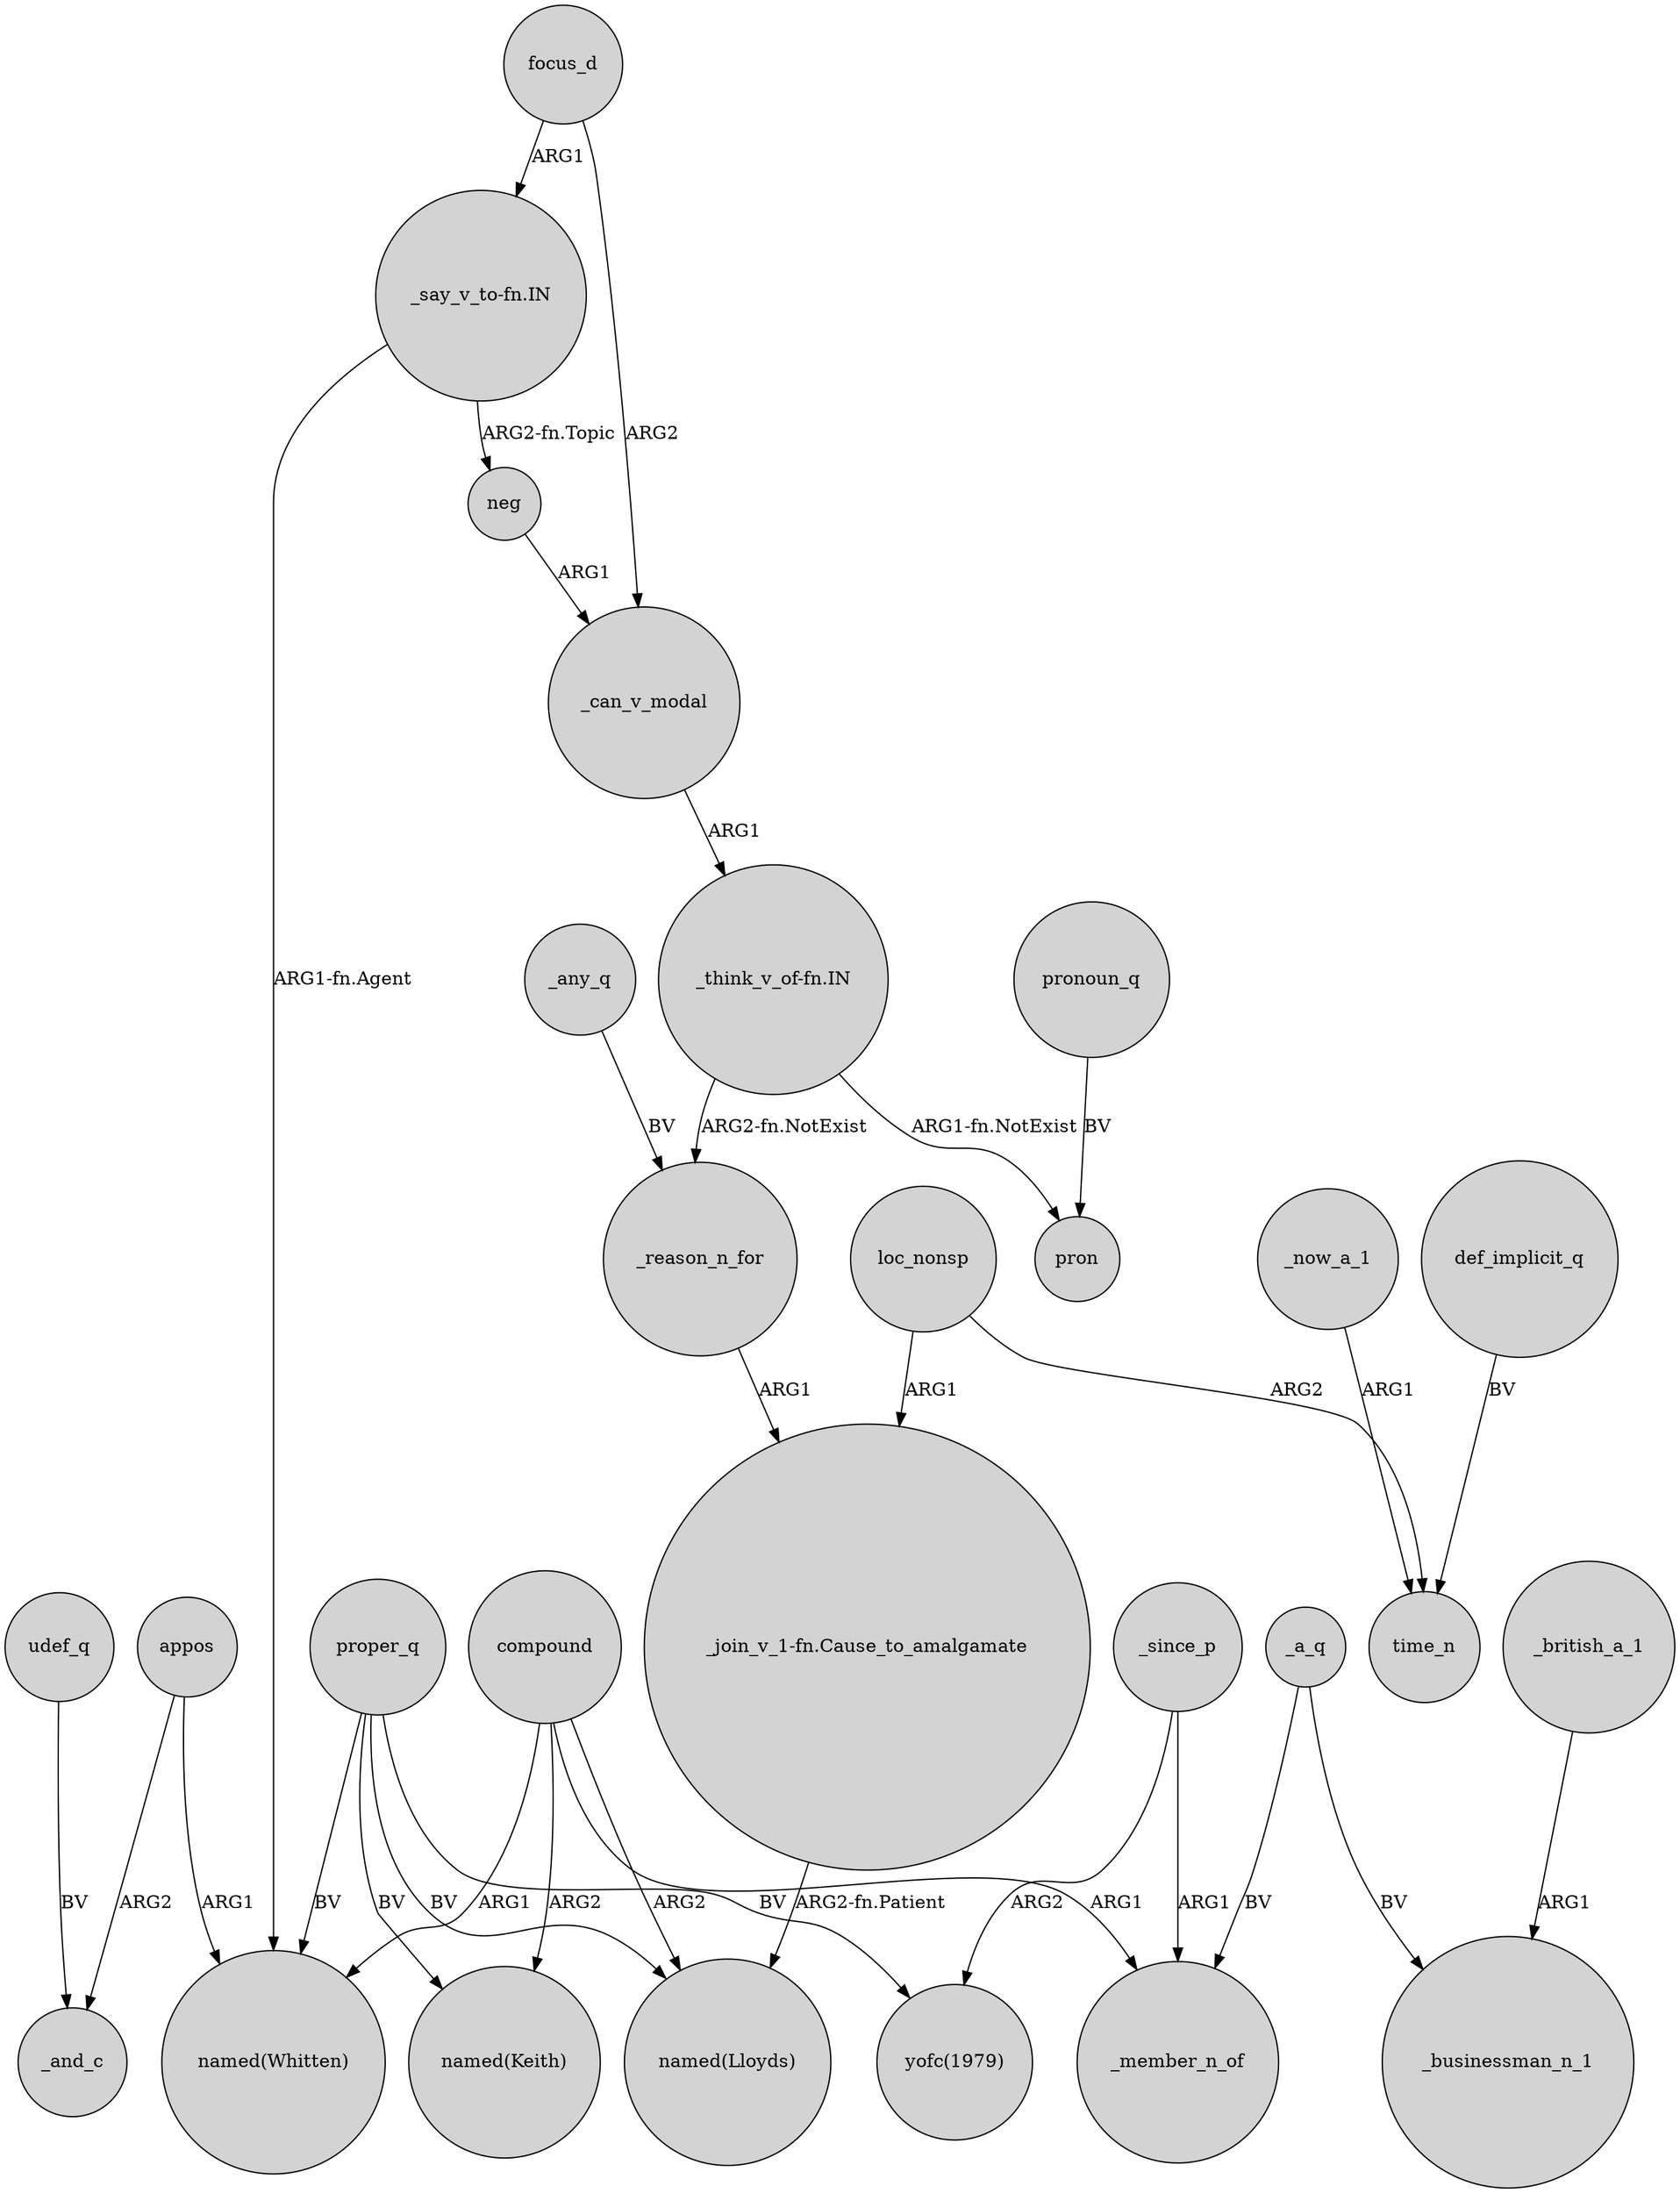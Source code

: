 digraph {
	node [shape=circle style=filled]
	appos -> "named(Whitten)" [label=ARG1]
	_since_p -> "yofc(1979)" [label=ARG2]
	_can_v_modal -> "_think_v_of-fn.IN" [label=ARG1]
	_reason_n_for -> "_join_v_1-fn.Cause_to_amalgamate" [label=ARG1]
	compound -> "named(Keith)" [label=ARG2]
	loc_nonsp -> "_join_v_1-fn.Cause_to_amalgamate" [label=ARG1]
	_british_a_1 -> _businessman_n_1 [label=ARG1]
	compound -> "named(Lloyds)" [label=ARG2]
	compound -> "named(Whitten)" [label=ARG1]
	focus_d -> "_say_v_to-fn.IN" [label=ARG1]
	loc_nonsp -> time_n [label=ARG2]
	"_think_v_of-fn.IN" -> pron [label="ARG1-fn.NotExist"]
	pronoun_q -> pron [label=BV]
	appos -> _and_c [label=ARG2]
	"_say_v_to-fn.IN" -> "named(Whitten)" [label="ARG1-fn.Agent"]
	"_think_v_of-fn.IN" -> _reason_n_for [label="ARG2-fn.NotExist"]
	_now_a_1 -> time_n [label=ARG1]
	proper_q -> "yofc(1979)" [label=BV]
	_any_q -> _reason_n_for [label=BV]
	_a_q -> _businessman_n_1 [label=BV]
	neg -> _can_v_modal [label=ARG1]
	proper_q -> "named(Keith)" [label=BV]
	"_say_v_to-fn.IN" -> neg [label="ARG2-fn.Topic"]
	proper_q -> "named(Whitten)" [label=BV]
	_since_p -> _member_n_of [label=ARG1]
	udef_q -> _and_c [label=BV]
	_a_q -> _member_n_of [label=BV]
	focus_d -> _can_v_modal [label=ARG2]
	"_join_v_1-fn.Cause_to_amalgamate" -> "named(Lloyds)" [label="ARG2-fn.Patient"]
	proper_q -> "named(Lloyds)" [label=BV]
	def_implicit_q -> time_n [label=BV]
	compound -> _member_n_of [label=ARG1]
}
